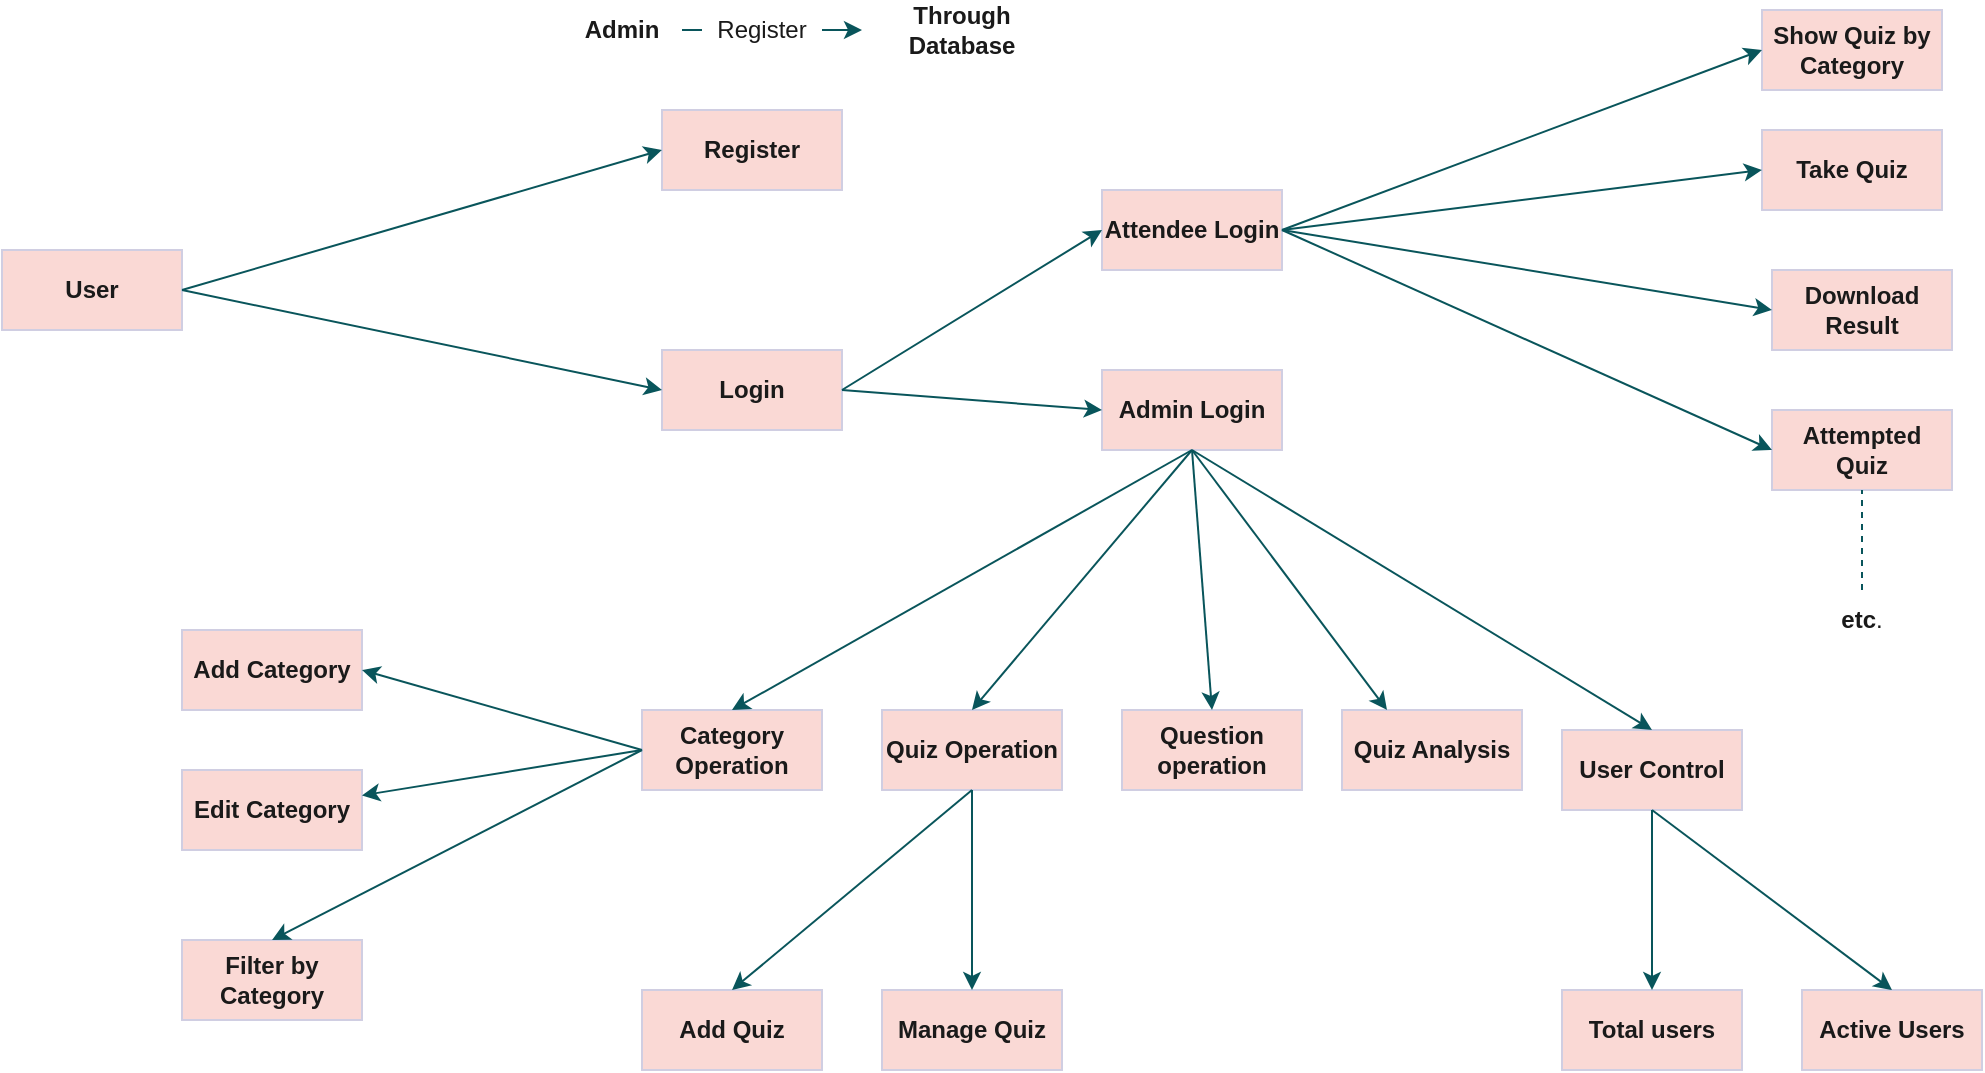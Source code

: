 <mxfile version="20.8.18" type="github">
  <diagram name="Page-1" id="Rche1B1Y2z_LoJ9gpclp">
    <mxGraphModel dx="2062" dy="578" grid="1" gridSize="10" guides="1" tooltips="1" connect="1" arrows="1" fold="1" page="1" pageScale="1" pageWidth="827" pageHeight="1169" math="0" shadow="0">
      <root>
        <mxCell id="0" />
        <mxCell id="1" parent="0" />
        <mxCell id="paQTf9CqY7UgiwZHOn56-1" value="&lt;b&gt;User&lt;/b&gt;" style="rounded=0;whiteSpace=wrap;html=1;labelBackgroundColor=none;fillColor=#FAD9D5;strokeColor=#D0CEE2;fontColor=#1A1A1A;" parent="1" vertex="1">
          <mxGeometry x="-220" y="240" width="90" height="40" as="geometry" />
        </mxCell>
        <mxCell id="paQTf9CqY7UgiwZHOn56-2" value="&lt;b&gt;Register&lt;/b&gt;" style="rounded=0;whiteSpace=wrap;html=1;labelBackgroundColor=none;fillColor=#FAD9D5;strokeColor=#D0CEE2;fontColor=#1A1A1A;" parent="1" vertex="1">
          <mxGeometry x="110" y="170" width="90" height="40" as="geometry" />
        </mxCell>
        <mxCell id="paQTf9CqY7UgiwZHOn56-3" value="&lt;b&gt;Login&lt;/b&gt;" style="rounded=0;whiteSpace=wrap;html=1;labelBackgroundColor=none;fillColor=#FAD9D5;strokeColor=#D0CEE2;fontColor=#1A1A1A;" parent="1" vertex="1">
          <mxGeometry x="110" y="290" width="90" height="40" as="geometry" />
        </mxCell>
        <mxCell id="paQTf9CqY7UgiwZHOn56-4" value="&lt;b&gt;Attendee Login&lt;/b&gt;" style="rounded=0;whiteSpace=wrap;html=1;labelBackgroundColor=none;fillColor=#FAD9D5;strokeColor=#D0CEE2;fontColor=#1A1A1A;" parent="1" vertex="1">
          <mxGeometry x="330" y="210" width="90" height="40" as="geometry" />
        </mxCell>
        <mxCell id="paQTf9CqY7UgiwZHOn56-5" value="&lt;b&gt;Admin Login&lt;/b&gt;" style="rounded=0;whiteSpace=wrap;html=1;labelBackgroundColor=none;fillColor=#FAD9D5;strokeColor=#D0CEE2;fontColor=#1A1A1A;" parent="1" vertex="1">
          <mxGeometry x="330" y="300" width="90" height="40" as="geometry" />
        </mxCell>
        <mxCell id="paQTf9CqY7UgiwZHOn56-6" value="&lt;b&gt;Category Operation&lt;/b&gt;" style="rounded=0;whiteSpace=wrap;html=1;labelBackgroundColor=none;fillColor=#FAD9D5;strokeColor=#D0CEE2;fontColor=#1A1A1A;" parent="1" vertex="1">
          <mxGeometry x="100" y="470" width="90" height="40" as="geometry" />
        </mxCell>
        <mxCell id="paQTf9CqY7UgiwZHOn56-7" value="&lt;b&gt;Quiz Operation&lt;/b&gt;" style="rounded=0;whiteSpace=wrap;html=1;labelBackgroundColor=none;fillColor=#FAD9D5;strokeColor=#D0CEE2;fontColor=#1A1A1A;" parent="1" vertex="1">
          <mxGeometry x="220" y="470" width="90" height="40" as="geometry" />
        </mxCell>
        <mxCell id="paQTf9CqY7UgiwZHOn56-8" value="&lt;b&gt;Question operation&lt;/b&gt;" style="rounded=0;whiteSpace=wrap;html=1;labelBackgroundColor=none;fillColor=#FAD9D5;strokeColor=#D0CEE2;fontColor=#1A1A1A;" parent="1" vertex="1">
          <mxGeometry x="340" y="470" width="90" height="40" as="geometry" />
        </mxCell>
        <mxCell id="paQTf9CqY7UgiwZHOn56-9" value="&lt;b&gt;Quiz Analysis&lt;/b&gt;" style="rounded=0;whiteSpace=wrap;html=1;labelBackgroundColor=none;fillColor=#FAD9D5;strokeColor=#D0CEE2;fontColor=#1A1A1A;" parent="1" vertex="1">
          <mxGeometry x="450" y="470" width="90" height="40" as="geometry" />
        </mxCell>
        <mxCell id="paQTf9CqY7UgiwZHOn56-10" value="" style="endArrow=classic;html=1;rounded=0;entryX=0;entryY=0.5;entryDx=0;entryDy=0;labelBackgroundColor=none;strokeColor=#09555B;fontColor=default;exitX=1;exitY=0.5;exitDx=0;exitDy=0;" parent="1" source="paQTf9CqY7UgiwZHOn56-1" target="paQTf9CqY7UgiwZHOn56-2" edge="1">
          <mxGeometry width="50" height="50" relative="1" as="geometry">
            <mxPoint x="100" y="250" as="sourcePoint" />
            <mxPoint x="440" y="350" as="targetPoint" />
            <Array as="points" />
          </mxGeometry>
        </mxCell>
        <mxCell id="paQTf9CqY7UgiwZHOn56-11" value="" style="endArrow=classic;html=1;rounded=0;exitX=1;exitY=0.5;exitDx=0;exitDy=0;entryX=0;entryY=0.5;entryDx=0;entryDy=0;labelBackgroundColor=none;strokeColor=#09555B;fontColor=default;" parent="1" source="paQTf9CqY7UgiwZHOn56-1" target="paQTf9CqY7UgiwZHOn56-3" edge="1">
          <mxGeometry width="50" height="50" relative="1" as="geometry">
            <mxPoint x="390" y="400" as="sourcePoint" />
            <mxPoint x="440" y="350" as="targetPoint" />
          </mxGeometry>
        </mxCell>
        <mxCell id="paQTf9CqY7UgiwZHOn56-12" value="" style="endArrow=classic;html=1;rounded=0;exitX=0.5;exitY=1;exitDx=0;exitDy=0;entryX=0.5;entryY=0;entryDx=0;entryDy=0;labelBackgroundColor=none;strokeColor=#09555B;fontColor=default;" parent="1" source="paQTf9CqY7UgiwZHOn56-5" target="paQTf9CqY7UgiwZHOn56-7" edge="1">
          <mxGeometry width="50" height="50" relative="1" as="geometry">
            <mxPoint x="390" y="400" as="sourcePoint" />
            <mxPoint x="440" y="350" as="targetPoint" />
          </mxGeometry>
        </mxCell>
        <mxCell id="paQTf9CqY7UgiwZHOn56-13" value="" style="endArrow=classic;html=1;rounded=0;exitX=0.5;exitY=1;exitDx=0;exitDy=0;entryX=0.5;entryY=0;entryDx=0;entryDy=0;labelBackgroundColor=none;strokeColor=#09555B;fontColor=default;" parent="1" source="paQTf9CqY7UgiwZHOn56-5" target="paQTf9CqY7UgiwZHOn56-8" edge="1">
          <mxGeometry width="50" height="50" relative="1" as="geometry">
            <mxPoint x="285" y="370" as="sourcePoint" />
            <mxPoint x="285" y="420" as="targetPoint" />
          </mxGeometry>
        </mxCell>
        <mxCell id="paQTf9CqY7UgiwZHOn56-14" value="" style="endArrow=classic;html=1;rounded=0;entryX=0.5;entryY=0;entryDx=0;entryDy=0;labelBackgroundColor=none;strokeColor=#09555B;fontColor=default;" parent="1" target="paQTf9CqY7UgiwZHOn56-6" edge="1">
          <mxGeometry width="50" height="50" relative="1" as="geometry">
            <mxPoint x="375" y="340" as="sourcePoint" />
            <mxPoint x="295" y="430" as="targetPoint" />
          </mxGeometry>
        </mxCell>
        <mxCell id="paQTf9CqY7UgiwZHOn56-15" value="" style="endArrow=classic;html=1;rounded=0;exitX=0.5;exitY=1;exitDx=0;exitDy=0;entryX=0.25;entryY=0;entryDx=0;entryDy=0;labelBackgroundColor=none;strokeColor=#09555B;fontColor=default;" parent="1" source="paQTf9CqY7UgiwZHOn56-5" target="paQTf9CqY7UgiwZHOn56-9" edge="1">
          <mxGeometry width="50" height="50" relative="1" as="geometry">
            <mxPoint x="305" y="390" as="sourcePoint" />
            <mxPoint x="305" y="440" as="targetPoint" />
          </mxGeometry>
        </mxCell>
        <mxCell id="paQTf9CqY7UgiwZHOn56-16" value="" style="endArrow=classic;html=1;rounded=0;exitX=1;exitY=0.5;exitDx=0;exitDy=0;entryX=0;entryY=0.5;entryDx=0;entryDy=0;labelBackgroundColor=none;strokeColor=#09555B;fontColor=default;" parent="1" source="paQTf9CqY7UgiwZHOn56-3" target="paQTf9CqY7UgiwZHOn56-4" edge="1">
          <mxGeometry width="50" height="50" relative="1" as="geometry">
            <mxPoint x="315" y="400" as="sourcePoint" />
            <mxPoint x="315" y="450" as="targetPoint" />
          </mxGeometry>
        </mxCell>
        <mxCell id="paQTf9CqY7UgiwZHOn56-17" value="" style="endArrow=classic;html=1;rounded=0;exitX=1;exitY=0.5;exitDx=0;exitDy=0;entryX=0;entryY=0.5;entryDx=0;entryDy=0;labelBackgroundColor=none;strokeColor=#09555B;fontColor=default;" parent="1" source="paQTf9CqY7UgiwZHOn56-3" target="paQTf9CqY7UgiwZHOn56-5" edge="1">
          <mxGeometry width="50" height="50" relative="1" as="geometry">
            <mxPoint x="325" y="410" as="sourcePoint" />
            <mxPoint x="325" y="460" as="targetPoint" />
          </mxGeometry>
        </mxCell>
        <mxCell id="paQTf9CqY7UgiwZHOn56-18" value="&lt;b&gt;Take Quiz&lt;/b&gt;" style="rounded=0;whiteSpace=wrap;html=1;labelBackgroundColor=none;fillColor=#FAD9D5;strokeColor=#D0CEE2;fontColor=#1A1A1A;" parent="1" vertex="1">
          <mxGeometry x="660" y="180" width="90" height="40" as="geometry" />
        </mxCell>
        <mxCell id="paQTf9CqY7UgiwZHOn56-19" value="&lt;b&gt;Download Result&lt;/b&gt;" style="rounded=0;whiteSpace=wrap;html=1;labelBackgroundColor=none;fillColor=#FAD9D5;strokeColor=#D0CEE2;fontColor=#1A1A1A;" parent="1" vertex="1">
          <mxGeometry x="665" y="250" width="90" height="40" as="geometry" />
        </mxCell>
        <mxCell id="paQTf9CqY7UgiwZHOn56-20" value="&lt;b&gt;Attempted Quiz&lt;/b&gt;" style="rounded=0;whiteSpace=wrap;html=1;labelBackgroundColor=none;fillColor=#FAD9D5;strokeColor=#D0CEE2;fontColor=#1A1A1A;" parent="1" vertex="1">
          <mxGeometry x="665" y="320" width="90" height="40" as="geometry" />
        </mxCell>
        <mxCell id="paQTf9CqY7UgiwZHOn56-21" value="&lt;b&gt;Show Quiz by Category&lt;/b&gt;" style="rounded=0;whiteSpace=wrap;html=1;labelBackgroundColor=none;fillColor=#FAD9D5;strokeColor=#D0CEE2;fontColor=#1A1A1A;" parent="1" vertex="1">
          <mxGeometry x="660" y="120" width="90" height="40" as="geometry" />
        </mxCell>
        <mxCell id="paQTf9CqY7UgiwZHOn56-22" value="" style="endArrow=classic;html=1;rounded=0;exitX=1;exitY=0.5;exitDx=0;exitDy=0;entryX=0;entryY=0.5;entryDx=0;entryDy=0;labelBackgroundColor=none;strokeColor=#09555B;fontColor=default;" parent="1" source="paQTf9CqY7UgiwZHOn56-4" target="paQTf9CqY7UgiwZHOn56-21" edge="1">
          <mxGeometry width="50" height="50" relative="1" as="geometry">
            <mxPoint x="285" y="370" as="sourcePoint" />
            <mxPoint x="355" y="420" as="targetPoint" />
          </mxGeometry>
        </mxCell>
        <mxCell id="paQTf9CqY7UgiwZHOn56-23" value="" style="endArrow=classic;html=1;rounded=0;entryX=0;entryY=0.5;entryDx=0;entryDy=0;labelBackgroundColor=none;strokeColor=#09555B;fontColor=default;exitX=1;exitY=0.5;exitDx=0;exitDy=0;" parent="1" source="paQTf9CqY7UgiwZHOn56-4" target="paQTf9CqY7UgiwZHOn56-18" edge="1">
          <mxGeometry width="50" height="50" relative="1" as="geometry">
            <mxPoint x="320" y="270" as="sourcePoint" />
            <mxPoint x="440" y="140" as="targetPoint" />
          </mxGeometry>
        </mxCell>
        <mxCell id="paQTf9CqY7UgiwZHOn56-24" value="" style="endArrow=classic;html=1;rounded=0;entryX=0;entryY=0.5;entryDx=0;entryDy=0;labelBackgroundColor=none;strokeColor=#09555B;fontColor=default;exitX=1;exitY=0.5;exitDx=0;exitDy=0;" parent="1" source="paQTf9CqY7UgiwZHOn56-4" target="paQTf9CqY7UgiwZHOn56-19" edge="1">
          <mxGeometry width="50" height="50" relative="1" as="geometry">
            <mxPoint x="320" y="270" as="sourcePoint" />
            <mxPoint x="450" y="150" as="targetPoint" />
          </mxGeometry>
        </mxCell>
        <mxCell id="paQTf9CqY7UgiwZHOn56-25" value="" style="endArrow=classic;html=1;rounded=0;entryX=0;entryY=0.5;entryDx=0;entryDy=0;labelBackgroundColor=none;strokeColor=#09555B;fontColor=default;exitX=1;exitY=0.5;exitDx=0;exitDy=0;" parent="1" source="paQTf9CqY7UgiwZHOn56-4" target="paQTf9CqY7UgiwZHOn56-20" edge="1">
          <mxGeometry width="50" height="50" relative="1" as="geometry">
            <mxPoint x="320" y="270" as="sourcePoint" />
            <mxPoint x="460" y="160" as="targetPoint" />
          </mxGeometry>
        </mxCell>
        <mxCell id="paQTf9CqY7UgiwZHOn56-26" value="" style="endArrow=none;dashed=1;html=1;rounded=0;entryX=0.5;entryY=1;entryDx=0;entryDy=0;strokeColor=#09555B;labelBackgroundColor=none;fontColor=default;exitX=0.5;exitY=0;exitDx=0;exitDy=0;" parent="1" source="paQTf9CqY7UgiwZHOn56-27" target="paQTf9CqY7UgiwZHOn56-20" edge="1">
          <mxGeometry width="50" height="50" relative="1" as="geometry">
            <mxPoint x="575" y="390" as="sourcePoint" />
            <mxPoint x="440" y="330" as="targetPoint" />
          </mxGeometry>
        </mxCell>
        <mxCell id="paQTf9CqY7UgiwZHOn56-27" value="&lt;b&gt;etc&lt;/b&gt;." style="text;html=1;strokeColor=none;fillColor=none;align=center;verticalAlign=middle;whiteSpace=wrap;rounded=0;fontColor=#1A1A1A;" parent="1" vertex="1">
          <mxGeometry x="680" y="410" width="60" height="30" as="geometry" />
        </mxCell>
        <mxCell id="paQTf9CqY7UgiwZHOn56-30" value="&lt;b&gt;Admin&lt;/b&gt;" style="text;html=1;strokeColor=none;fillColor=none;align=center;verticalAlign=middle;whiteSpace=wrap;rounded=0;fontColor=#1A1A1A;" parent="1" vertex="1">
          <mxGeometry x="60" y="115" width="60" height="30" as="geometry" />
        </mxCell>
        <mxCell id="paQTf9CqY7UgiwZHOn56-32" value="" style="endArrow=classic;html=1;rounded=0;strokeColor=#09555B;fontColor=#1A1A1A;startArrow=none;" parent="1" source="paQTf9CqY7UgiwZHOn56-34" edge="1">
          <mxGeometry width="50" height="50" relative="1" as="geometry">
            <mxPoint x="160" y="155" as="sourcePoint" />
            <mxPoint x="210" y="130" as="targetPoint" />
          </mxGeometry>
        </mxCell>
        <mxCell id="paQTf9CqY7UgiwZHOn56-33" value="&lt;b&gt;Through Database&lt;/b&gt;" style="text;html=1;strokeColor=none;fillColor=none;align=center;verticalAlign=middle;whiteSpace=wrap;rounded=0;fontColor=#1A1A1A;" parent="1" vertex="1">
          <mxGeometry x="230" y="115" width="60" height="30" as="geometry" />
        </mxCell>
        <mxCell id="paQTf9CqY7UgiwZHOn56-35" value="" style="endArrow=none;html=1;rounded=0;strokeColor=#09555B;fontColor=#1A1A1A;" parent="1" source="paQTf9CqY7UgiwZHOn56-30" target="paQTf9CqY7UgiwZHOn56-34" edge="1">
          <mxGeometry width="50" height="50" relative="1" as="geometry">
            <mxPoint x="120" y="130" as="sourcePoint" />
            <mxPoint x="210" y="130" as="targetPoint" />
          </mxGeometry>
        </mxCell>
        <mxCell id="paQTf9CqY7UgiwZHOn56-34" value="Register" style="text;html=1;strokeColor=none;fillColor=none;align=center;verticalAlign=middle;whiteSpace=wrap;rounded=0;fontColor=#1A1A1A;" parent="1" vertex="1">
          <mxGeometry x="130" y="115" width="60" height="30" as="geometry" />
        </mxCell>
        <mxCell id="paQTf9CqY7UgiwZHOn56-37" value="&lt;b&gt;User Control&lt;/b&gt;" style="rounded=0;whiteSpace=wrap;html=1;labelBackgroundColor=none;fillColor=#FAD9D5;strokeColor=#D0CEE2;fontColor=#1A1A1A;" parent="1" vertex="1">
          <mxGeometry x="560" y="480" width="90" height="40" as="geometry" />
        </mxCell>
        <mxCell id="paQTf9CqY7UgiwZHOn56-38" value="" style="endArrow=classic;html=1;rounded=0;exitX=0.5;exitY=1;exitDx=0;exitDy=0;entryX=0.5;entryY=0;entryDx=0;entryDy=0;labelBackgroundColor=none;strokeColor=#09555B;fontColor=default;" parent="1" source="paQTf9CqY7UgiwZHOn56-5" target="paQTf9CqY7UgiwZHOn56-37" edge="1">
          <mxGeometry width="50" height="50" relative="1" as="geometry">
            <mxPoint x="385" y="350" as="sourcePoint" />
            <mxPoint x="483" y="480" as="targetPoint" />
          </mxGeometry>
        </mxCell>
        <mxCell id="paQTf9CqY7UgiwZHOn56-39" value="&lt;b&gt;Edit Category&lt;/b&gt;" style="rounded=0;whiteSpace=wrap;html=1;labelBackgroundColor=none;fillColor=#FAD9D5;strokeColor=#D0CEE2;fontColor=#1A1A1A;" parent="1" vertex="1">
          <mxGeometry x="-130" y="500" width="90" height="40" as="geometry" />
        </mxCell>
        <mxCell id="paQTf9CqY7UgiwZHOn56-40" value="&lt;b&gt;Add Category&lt;/b&gt;" style="rounded=0;whiteSpace=wrap;html=1;labelBackgroundColor=none;fillColor=#FAD9D5;strokeColor=#D0CEE2;fontColor=#1A1A1A;" parent="1" vertex="1">
          <mxGeometry x="-130" y="430" width="90" height="40" as="geometry" />
        </mxCell>
        <mxCell id="paQTf9CqY7UgiwZHOn56-41" value="&lt;b&gt;Filter by Category&lt;/b&gt;" style="rounded=0;whiteSpace=wrap;html=1;labelBackgroundColor=none;fillColor=#FAD9D5;strokeColor=#D0CEE2;fontColor=#1A1A1A;" parent="1" vertex="1">
          <mxGeometry x="-130" y="585" width="90" height="40" as="geometry" />
        </mxCell>
        <mxCell id="paQTf9CqY7UgiwZHOn56-42" value="" style="endArrow=classic;html=1;rounded=0;entryX=1;entryY=0.5;entryDx=0;entryDy=0;labelBackgroundColor=none;strokeColor=#09555B;fontColor=default;exitX=0;exitY=0.5;exitDx=0;exitDy=0;" parent="1" source="paQTf9CqY7UgiwZHOn56-6" target="paQTf9CqY7UgiwZHOn56-40" edge="1">
          <mxGeometry width="50" height="50" relative="1" as="geometry">
            <mxPoint x="385" y="350" as="sourcePoint" />
            <mxPoint x="155" y="480" as="targetPoint" />
          </mxGeometry>
        </mxCell>
        <mxCell id="paQTf9CqY7UgiwZHOn56-43" value="" style="endArrow=classic;html=1;rounded=0;labelBackgroundColor=none;strokeColor=#09555B;fontColor=default;" parent="1" target="paQTf9CqY7UgiwZHOn56-39" edge="1">
          <mxGeometry width="50" height="50" relative="1" as="geometry">
            <mxPoint x="100" y="490" as="sourcePoint" />
            <mxPoint x="-30" y="500" as="targetPoint" />
          </mxGeometry>
        </mxCell>
        <mxCell id="paQTf9CqY7UgiwZHOn56-44" value="" style="endArrow=classic;html=1;rounded=0;entryX=0.5;entryY=0;entryDx=0;entryDy=0;labelBackgroundColor=none;strokeColor=#09555B;fontColor=default;exitX=0;exitY=0.5;exitDx=0;exitDy=0;" parent="1" source="paQTf9CqY7UgiwZHOn56-6" target="paQTf9CqY7UgiwZHOn56-41" edge="1">
          <mxGeometry width="50" height="50" relative="1" as="geometry">
            <mxPoint x="120" y="510" as="sourcePoint" />
            <mxPoint x="-20" y="510" as="targetPoint" />
          </mxGeometry>
        </mxCell>
        <mxCell id="paQTf9CqY7UgiwZHOn56-45" value="&lt;b&gt;Add Quiz&lt;/b&gt;" style="rounded=0;whiteSpace=wrap;html=1;labelBackgroundColor=none;fillColor=#FAD9D5;strokeColor=#D0CEE2;fontColor=#1A1A1A;" parent="1" vertex="1">
          <mxGeometry x="100" y="610" width="90" height="40" as="geometry" />
        </mxCell>
        <mxCell id="paQTf9CqY7UgiwZHOn56-47" value="" style="endArrow=classic;html=1;rounded=0;entryX=0.5;entryY=0;entryDx=0;entryDy=0;labelBackgroundColor=none;strokeColor=#09555B;fontColor=default;exitX=0.5;exitY=1;exitDx=0;exitDy=0;" parent="1" source="paQTf9CqY7UgiwZHOn56-7" target="paQTf9CqY7UgiwZHOn56-45" edge="1">
          <mxGeometry width="50" height="50" relative="1" as="geometry">
            <mxPoint x="130" y="520" as="sourcePoint" />
            <mxPoint x="-75" y="595" as="targetPoint" />
          </mxGeometry>
        </mxCell>
        <mxCell id="paQTf9CqY7UgiwZHOn56-48" value="&lt;b&gt;Manage Quiz&lt;/b&gt;" style="rounded=0;whiteSpace=wrap;html=1;labelBackgroundColor=none;fillColor=#FAD9D5;strokeColor=#D0CEE2;fontColor=#1A1A1A;" parent="1" vertex="1">
          <mxGeometry x="220" y="610" width="90" height="40" as="geometry" />
        </mxCell>
        <mxCell id="paQTf9CqY7UgiwZHOn56-49" value="" style="endArrow=classic;html=1;rounded=0;entryX=0.5;entryY=0;entryDx=0;entryDy=0;labelBackgroundColor=none;strokeColor=#09555B;fontColor=default;exitX=0.5;exitY=1;exitDx=0;exitDy=0;" parent="1" source="paQTf9CqY7UgiwZHOn56-7" target="paQTf9CqY7UgiwZHOn56-48" edge="1">
          <mxGeometry width="50" height="50" relative="1" as="geometry">
            <mxPoint x="253" y="520" as="sourcePoint" />
            <mxPoint x="155" y="620" as="targetPoint" />
          </mxGeometry>
        </mxCell>
        <mxCell id="paQTf9CqY7UgiwZHOn56-50" value="&lt;b&gt;Total users&lt;/b&gt;" style="rounded=0;whiteSpace=wrap;html=1;labelBackgroundColor=none;fillColor=#FAD9D5;strokeColor=#D0CEE2;fontColor=#1A1A1A;" parent="1" vertex="1">
          <mxGeometry x="560" y="610" width="90" height="40" as="geometry" />
        </mxCell>
        <mxCell id="paQTf9CqY7UgiwZHOn56-51" value="&lt;b&gt;Active Users&lt;/b&gt;" style="rounded=0;whiteSpace=wrap;html=1;labelBackgroundColor=none;fillColor=#FAD9D5;strokeColor=#D0CEE2;fontColor=#1A1A1A;" parent="1" vertex="1">
          <mxGeometry x="680" y="610" width="90" height="40" as="geometry" />
        </mxCell>
        <mxCell id="paQTf9CqY7UgiwZHOn56-52" value="" style="endArrow=classic;html=1;rounded=0;exitX=0.5;exitY=1;exitDx=0;exitDy=0;labelBackgroundColor=none;strokeColor=#09555B;fontColor=default;" parent="1" source="paQTf9CqY7UgiwZHOn56-37" target="paQTf9CqY7UgiwZHOn56-50" edge="1">
          <mxGeometry width="50" height="50" relative="1" as="geometry">
            <mxPoint x="385" y="350" as="sourcePoint" />
            <mxPoint x="615" y="490" as="targetPoint" />
          </mxGeometry>
        </mxCell>
        <mxCell id="paQTf9CqY7UgiwZHOn56-53" value="" style="endArrow=classic;html=1;rounded=0;exitX=0.5;exitY=1;exitDx=0;exitDy=0;labelBackgroundColor=none;strokeColor=#09555B;fontColor=default;entryX=0.5;entryY=0;entryDx=0;entryDy=0;" parent="1" source="paQTf9CqY7UgiwZHOn56-37" target="paQTf9CqY7UgiwZHOn56-51" edge="1">
          <mxGeometry width="50" height="50" relative="1" as="geometry">
            <mxPoint x="615" y="530" as="sourcePoint" />
            <mxPoint x="615" y="620" as="targetPoint" />
          </mxGeometry>
        </mxCell>
      </root>
    </mxGraphModel>
  </diagram>
</mxfile>
